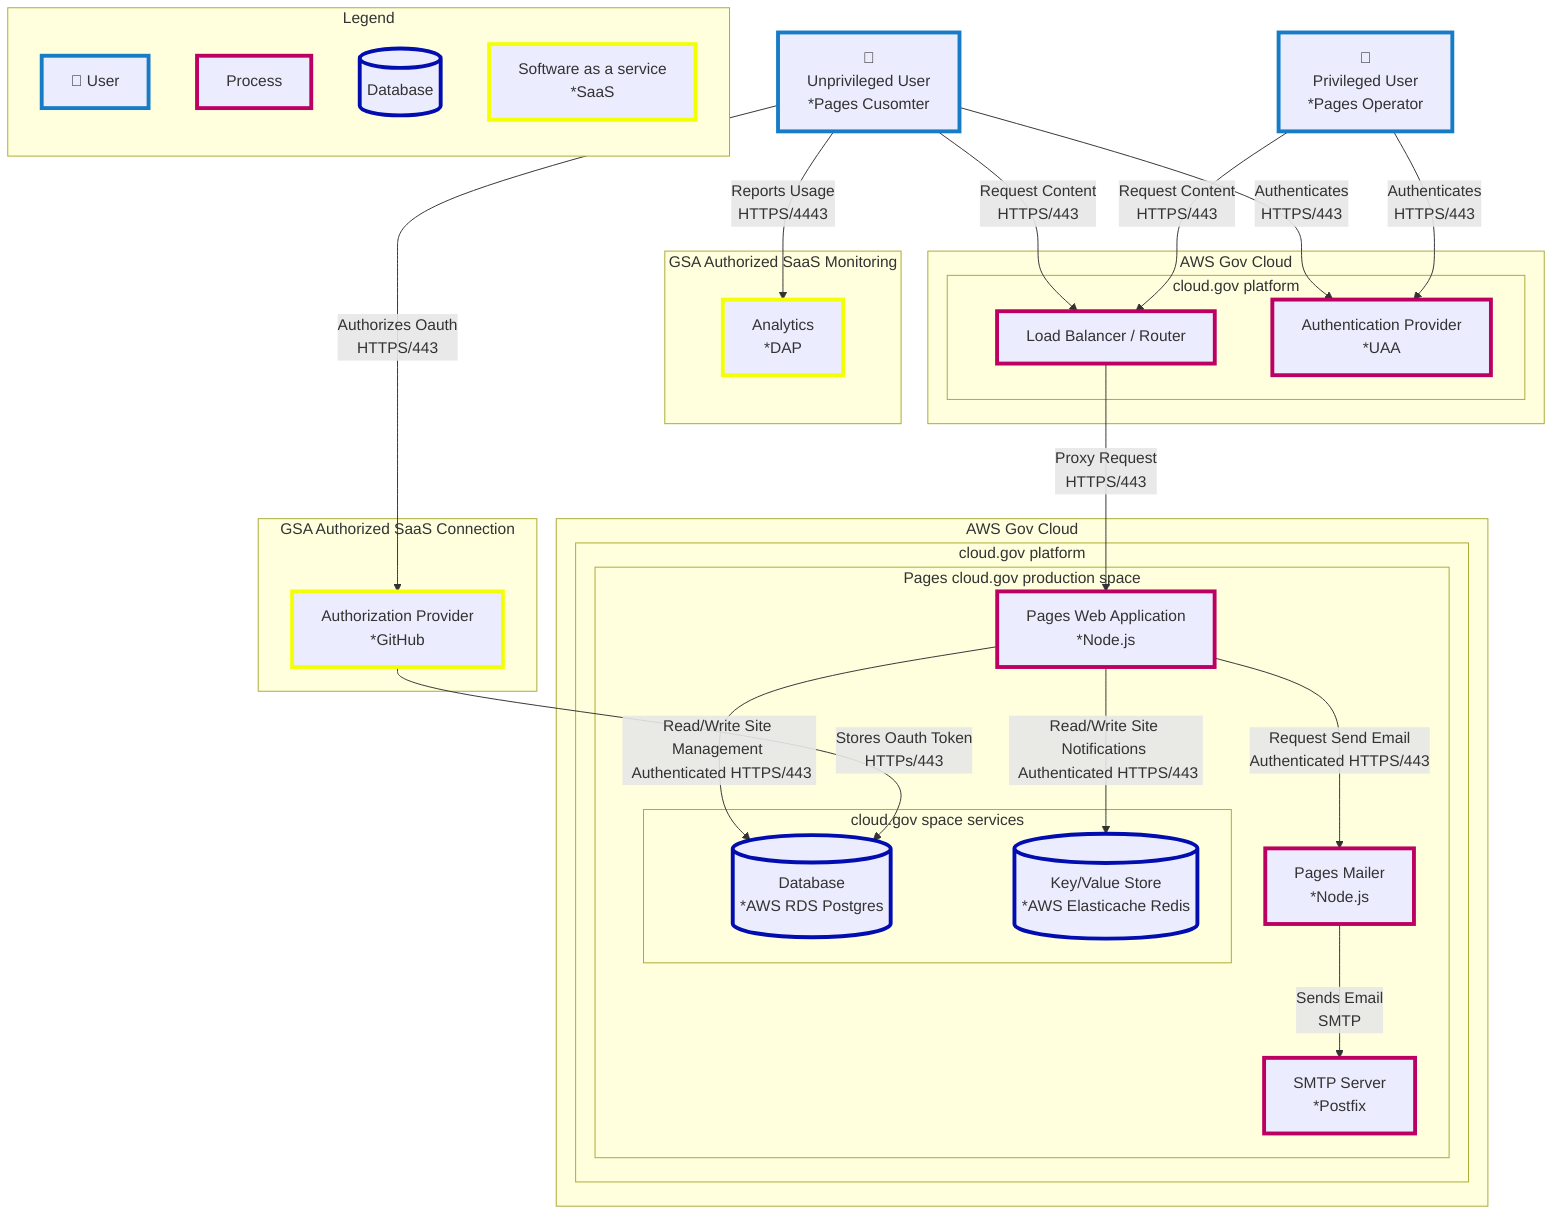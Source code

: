 flowchart TB
  %% Styles
  classDef userStyle stroke:#167CC5,stroke-width:4px
  classDef processStyle stroke:#bc0061,stroke-width:4px
  classDef saasStyle stroke:#f2ff07,stroke-width:4px
  classDef dbStyle stroke:#010daf,stroke-width:4px

  %% Component Defintions

  %% Users
  user_privleged["👤  <br/> Privileged User <br/> *Pages Operator"]:::userStyle

  user_unprivleged["👤  <br/> Unprivileged User <br/> *Pages Cusomter"]:::userStyle

  %% SaaS
  gh_auth_provider[Authorization Provider <br/> *GitHub]:::saasStyle
  dap[Analytics <br/> *DAP]:::saasStyle

  %% Processors
  aws_load_balancer[Load Balancer / Router]:::processStyle
  auth_provider[Authentication Provider <br/> *UAA]:::processStyle
  pages_app[Pages Web Application <br/> *Node.js]:::processStyle
  pages_mailer[Pages Mailer<br/>*Node.js]:::processStyle
  smtp_server[SMTP Server <br/> *Postfix]:::processStyle

  %% Databases
  database[(Database <br/> *AWS RDS Postgres)]:::dbStyle
  key_value_store[(Key/Value Store <br/> *AWS Elasticache Redis)]:::dbStyle

  %% Flow
  user_privleged -- Request Content <br/> HTTPS/443 --> aws_load_balancer
  user_privleged -- Authenticates <br/> HTTPS/443 --> auth_provider

  user_unprivleged -- Request Content <br/> HTTPS/443 --> aws_load_balancer
  user_unprivleged -- Authenticates <br/> HTTPS/443 --> auth_provider
  user_unprivleged -- Authorizes Oauth <br/> HTTPS/443 --> gh_auth_provider
  gh_auth_provider -- Stores Oauth Token <br/> HTTPs/443 --> database
  user_unprivleged -- Reports Usage <br/> HTTPS/4443 --> dap

  aws_load_balancer -- Proxy Request <br /> HTTPS/443 --> pages_app

  pages_app -- Read/Write Site Management <br /> Authenticated HTTPS/443  --> database
  pages_app -- Read/Write Site Notifications <br /> Authenticated HTTPS/443  --> key_value_store
  pages_app -- Request Send Email <br /> Authenticated HTTPS/443  --> pages_mailer

  pages_mailer -- Sends Email <br /> SMTP --> smtp_server

  %% Layout
  subgraph GSA Authorized SaaS Connection
    gh_auth_provider
  end

  subgraph GSA Authorized SaaS Monitoring
    dap
  end

  subgraph AWS Gov Cloud
    subgraph cloud.gov platform
      aws_load_balancer
      auth_provider
    end
  end

  subgraph AWS Gov Cloud
    subgraph cloud.gov platform
      subgraph Pages cloud.gov production space
        pages_app
        pages_mailer
        smtp_server
        subgraph cloud.gov space services
          database
          key_value_store
        end
      end
    end
  end

  subgraph Legend
    direction BT
    legend_user["👤 User"]:::userStyle
    legend_process[Process]:::processStyle
    legend_db[(Database)]:::dbStyle
    legend_saas[Software as a service <br/> *SaaS]:::saasStyle
  end